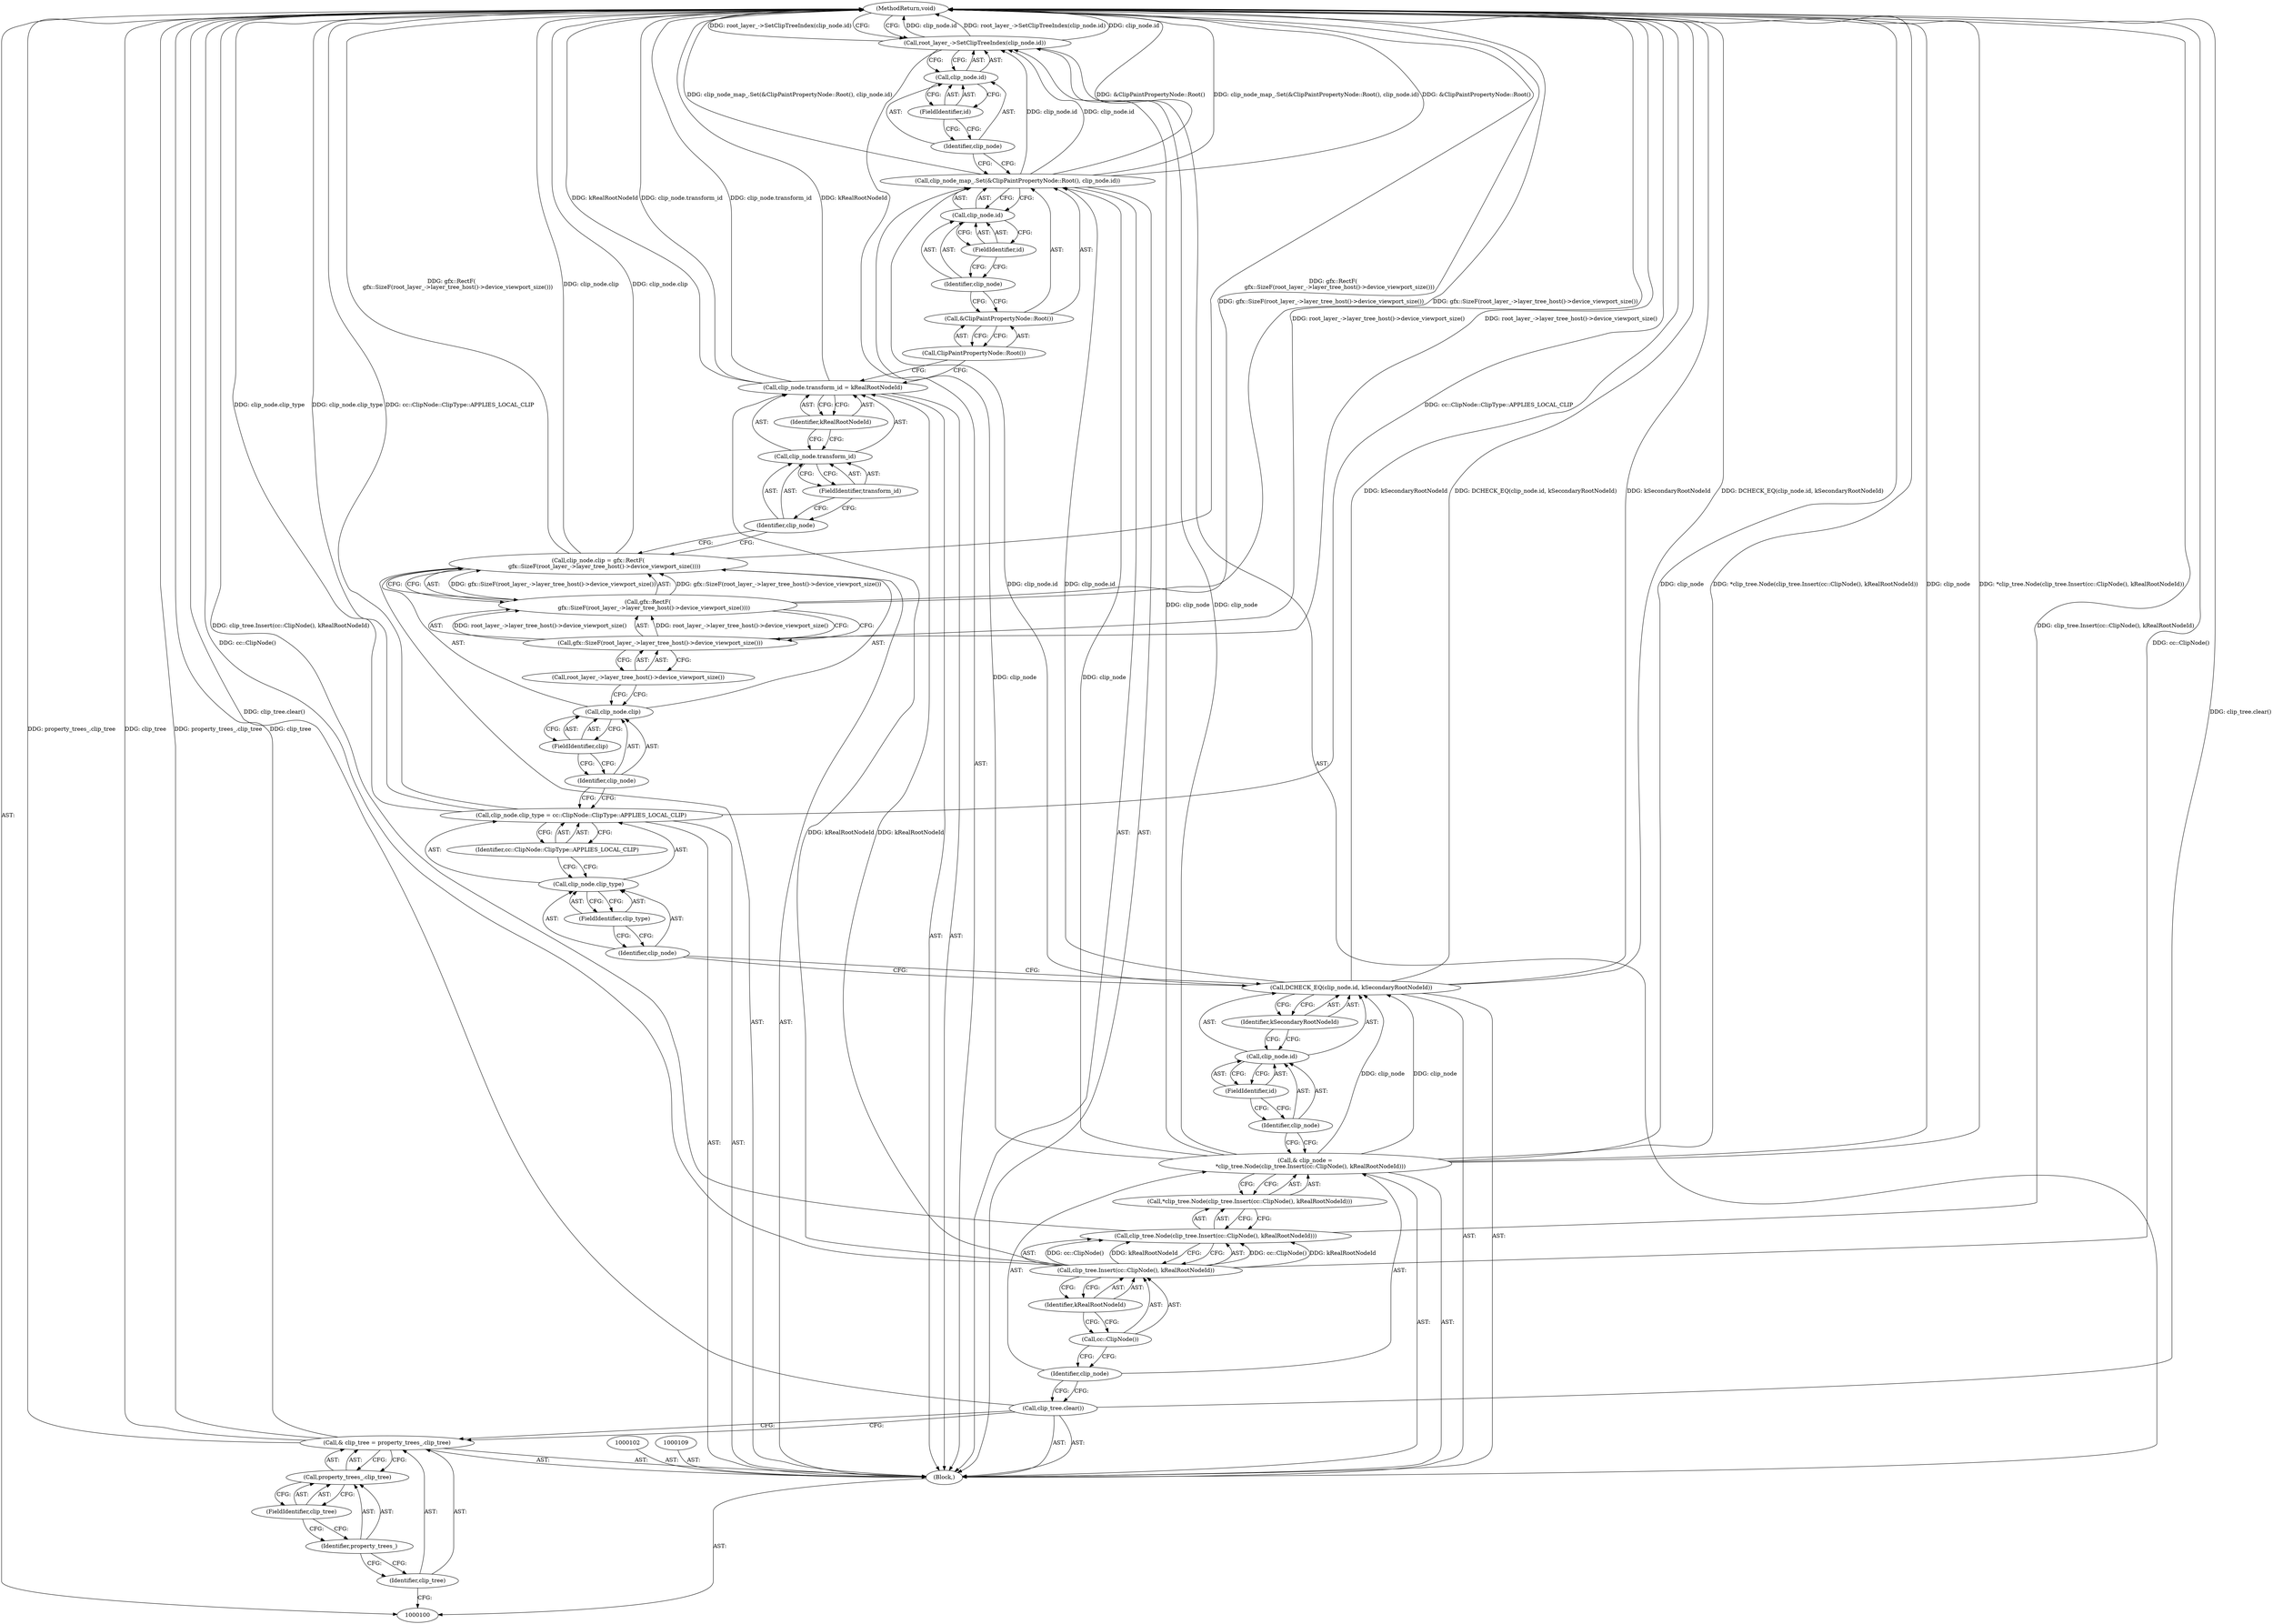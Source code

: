 digraph "0_Chrome_f911e11e7f6b5c0d6f5ee694a9871de6619889f7_37" {
"1000149" [label="(MethodReturn,void)"];
"1000101" [label="(Block,)"];
"1000133" [label="(Call,root_layer_->layer_tree_host()->device_viewport_size())"];
"1000132" [label="(Call,gfx::SizeF(root_layer_->layer_tree_host()->device_viewport_size()))"];
"1000137" [label="(FieldIdentifier,transform_id)"];
"1000138" [label="(Identifier,kRealRootNodeId)"];
"1000134" [label="(Call,clip_node.transform_id = kRealRootNodeId)"];
"1000135" [label="(Call,clip_node.transform_id)"];
"1000136" [label="(Identifier,clip_node)"];
"1000139" [label="(Call,clip_node_map_.Set(&ClipPaintPropertyNode::Root(), clip_node.id))"];
"1000140" [label="(Call,&ClipPaintPropertyNode::Root())"];
"1000141" [label="(Call,ClipPaintPropertyNode::Root())"];
"1000142" [label="(Call,clip_node.id)"];
"1000143" [label="(Identifier,clip_node)"];
"1000144" [label="(FieldIdentifier,id)"];
"1000145" [label="(Call,root_layer_->SetClipTreeIndex(clip_node.id))"];
"1000146" [label="(Call,clip_node.id)"];
"1000147" [label="(Identifier,clip_node)"];
"1000148" [label="(FieldIdentifier,id)"];
"1000103" [label="(Call,& clip_tree = property_trees_.clip_tree)"];
"1000104" [label="(Identifier,clip_tree)"];
"1000105" [label="(Call,property_trees_.clip_tree)"];
"1000106" [label="(Identifier,property_trees_)"];
"1000107" [label="(FieldIdentifier,clip_tree)"];
"1000108" [label="(Call,clip_tree.clear())"];
"1000110" [label="(Call,& clip_node =\n      *clip_tree.Node(clip_tree.Insert(cc::ClipNode(), kRealRootNodeId)))"];
"1000111" [label="(Identifier,clip_node)"];
"1000114" [label="(Call,clip_tree.Insert(cc::ClipNode(), kRealRootNodeId))"];
"1000115" [label="(Call,cc::ClipNode())"];
"1000116" [label="(Identifier,kRealRootNodeId)"];
"1000112" [label="(Call,*clip_tree.Node(clip_tree.Insert(cc::ClipNode(), kRealRootNodeId)))"];
"1000113" [label="(Call,clip_tree.Node(clip_tree.Insert(cc::ClipNode(), kRealRootNodeId)))"];
"1000118" [label="(Call,clip_node.id)"];
"1000119" [label="(Identifier,clip_node)"];
"1000117" [label="(Call,DCHECK_EQ(clip_node.id, kSecondaryRootNodeId))"];
"1000120" [label="(FieldIdentifier,id)"];
"1000121" [label="(Identifier,kSecondaryRootNodeId)"];
"1000125" [label="(FieldIdentifier,clip_type)"];
"1000122" [label="(Call,clip_node.clip_type = cc::ClipNode::ClipType::APPLIES_LOCAL_CLIP)"];
"1000123" [label="(Call,clip_node.clip_type)"];
"1000124" [label="(Identifier,clip_node)"];
"1000126" [label="(Identifier,cc::ClipNode::ClipType::APPLIES_LOCAL_CLIP)"];
"1000130" [label="(FieldIdentifier,clip)"];
"1000131" [label="(Call,gfx::RectF(\n       gfx::SizeF(root_layer_->layer_tree_host()->device_viewport_size())))"];
"1000127" [label="(Call,clip_node.clip = gfx::RectF(\n       gfx::SizeF(root_layer_->layer_tree_host()->device_viewport_size())))"];
"1000128" [label="(Call,clip_node.clip)"];
"1000129" [label="(Identifier,clip_node)"];
"1000149" -> "1000100"  [label="AST: "];
"1000149" -> "1000145"  [label="CFG: "];
"1000117" -> "1000149"  [label="DDG: DCHECK_EQ(clip_node.id, kSecondaryRootNodeId)"];
"1000117" -> "1000149"  [label="DDG: kSecondaryRootNodeId"];
"1000122" -> "1000149"  [label="DDG: cc::ClipNode::ClipType::APPLIES_LOCAL_CLIP"];
"1000122" -> "1000149"  [label="DDG: clip_node.clip_type"];
"1000108" -> "1000149"  [label="DDG: clip_tree.clear()"];
"1000103" -> "1000149"  [label="DDG: clip_tree"];
"1000103" -> "1000149"  [label="DDG: property_trees_.clip_tree"];
"1000113" -> "1000149"  [label="DDG: clip_tree.Insert(cc::ClipNode(), kRealRootNodeId)"];
"1000139" -> "1000149"  [label="DDG: &ClipPaintPropertyNode::Root()"];
"1000139" -> "1000149"  [label="DDG: clip_node_map_.Set(&ClipPaintPropertyNode::Root(), clip_node.id)"];
"1000145" -> "1000149"  [label="DDG: clip_node.id"];
"1000145" -> "1000149"  [label="DDG: root_layer_->SetClipTreeIndex(clip_node.id)"];
"1000110" -> "1000149"  [label="DDG: clip_node"];
"1000110" -> "1000149"  [label="DDG: *clip_tree.Node(clip_tree.Insert(cc::ClipNode(), kRealRootNodeId))"];
"1000127" -> "1000149"  [label="DDG: gfx::RectF(\n       gfx::SizeF(root_layer_->layer_tree_host()->device_viewport_size()))"];
"1000127" -> "1000149"  [label="DDG: clip_node.clip"];
"1000131" -> "1000149"  [label="DDG: gfx::SizeF(root_layer_->layer_tree_host()->device_viewport_size())"];
"1000114" -> "1000149"  [label="DDG: cc::ClipNode()"];
"1000132" -> "1000149"  [label="DDG: root_layer_->layer_tree_host()->device_viewport_size()"];
"1000134" -> "1000149"  [label="DDG: clip_node.transform_id"];
"1000134" -> "1000149"  [label="DDG: kRealRootNodeId"];
"1000101" -> "1000100"  [label="AST: "];
"1000102" -> "1000101"  [label="AST: "];
"1000103" -> "1000101"  [label="AST: "];
"1000108" -> "1000101"  [label="AST: "];
"1000109" -> "1000101"  [label="AST: "];
"1000110" -> "1000101"  [label="AST: "];
"1000117" -> "1000101"  [label="AST: "];
"1000122" -> "1000101"  [label="AST: "];
"1000127" -> "1000101"  [label="AST: "];
"1000134" -> "1000101"  [label="AST: "];
"1000139" -> "1000101"  [label="AST: "];
"1000145" -> "1000101"  [label="AST: "];
"1000133" -> "1000132"  [label="AST: "];
"1000133" -> "1000128"  [label="CFG: "];
"1000132" -> "1000133"  [label="CFG: "];
"1000132" -> "1000131"  [label="AST: "];
"1000132" -> "1000133"  [label="CFG: "];
"1000133" -> "1000132"  [label="AST: "];
"1000131" -> "1000132"  [label="CFG: "];
"1000132" -> "1000149"  [label="DDG: root_layer_->layer_tree_host()->device_viewport_size()"];
"1000132" -> "1000131"  [label="DDG: root_layer_->layer_tree_host()->device_viewport_size()"];
"1000137" -> "1000135"  [label="AST: "];
"1000137" -> "1000136"  [label="CFG: "];
"1000135" -> "1000137"  [label="CFG: "];
"1000138" -> "1000134"  [label="AST: "];
"1000138" -> "1000135"  [label="CFG: "];
"1000134" -> "1000138"  [label="CFG: "];
"1000134" -> "1000101"  [label="AST: "];
"1000134" -> "1000138"  [label="CFG: "];
"1000135" -> "1000134"  [label="AST: "];
"1000138" -> "1000134"  [label="AST: "];
"1000141" -> "1000134"  [label="CFG: "];
"1000134" -> "1000149"  [label="DDG: clip_node.transform_id"];
"1000134" -> "1000149"  [label="DDG: kRealRootNodeId"];
"1000114" -> "1000134"  [label="DDG: kRealRootNodeId"];
"1000135" -> "1000134"  [label="AST: "];
"1000135" -> "1000137"  [label="CFG: "];
"1000136" -> "1000135"  [label="AST: "];
"1000137" -> "1000135"  [label="AST: "];
"1000138" -> "1000135"  [label="CFG: "];
"1000136" -> "1000135"  [label="AST: "];
"1000136" -> "1000127"  [label="CFG: "];
"1000137" -> "1000136"  [label="CFG: "];
"1000139" -> "1000101"  [label="AST: "];
"1000139" -> "1000142"  [label="CFG: "];
"1000140" -> "1000139"  [label="AST: "];
"1000142" -> "1000139"  [label="AST: "];
"1000147" -> "1000139"  [label="CFG: "];
"1000139" -> "1000149"  [label="DDG: &ClipPaintPropertyNode::Root()"];
"1000139" -> "1000149"  [label="DDG: clip_node_map_.Set(&ClipPaintPropertyNode::Root(), clip_node.id)"];
"1000117" -> "1000139"  [label="DDG: clip_node.id"];
"1000110" -> "1000139"  [label="DDG: clip_node"];
"1000139" -> "1000145"  [label="DDG: clip_node.id"];
"1000140" -> "1000139"  [label="AST: "];
"1000140" -> "1000141"  [label="CFG: "];
"1000141" -> "1000140"  [label="AST: "];
"1000143" -> "1000140"  [label="CFG: "];
"1000141" -> "1000140"  [label="AST: "];
"1000141" -> "1000134"  [label="CFG: "];
"1000140" -> "1000141"  [label="CFG: "];
"1000142" -> "1000139"  [label="AST: "];
"1000142" -> "1000144"  [label="CFG: "];
"1000143" -> "1000142"  [label="AST: "];
"1000144" -> "1000142"  [label="AST: "];
"1000139" -> "1000142"  [label="CFG: "];
"1000143" -> "1000142"  [label="AST: "];
"1000143" -> "1000140"  [label="CFG: "];
"1000144" -> "1000143"  [label="CFG: "];
"1000144" -> "1000142"  [label="AST: "];
"1000144" -> "1000143"  [label="CFG: "];
"1000142" -> "1000144"  [label="CFG: "];
"1000145" -> "1000101"  [label="AST: "];
"1000145" -> "1000146"  [label="CFG: "];
"1000146" -> "1000145"  [label="AST: "];
"1000149" -> "1000145"  [label="CFG: "];
"1000145" -> "1000149"  [label="DDG: clip_node.id"];
"1000145" -> "1000149"  [label="DDG: root_layer_->SetClipTreeIndex(clip_node.id)"];
"1000139" -> "1000145"  [label="DDG: clip_node.id"];
"1000110" -> "1000145"  [label="DDG: clip_node"];
"1000146" -> "1000145"  [label="AST: "];
"1000146" -> "1000148"  [label="CFG: "];
"1000147" -> "1000146"  [label="AST: "];
"1000148" -> "1000146"  [label="AST: "];
"1000145" -> "1000146"  [label="CFG: "];
"1000147" -> "1000146"  [label="AST: "];
"1000147" -> "1000139"  [label="CFG: "];
"1000148" -> "1000147"  [label="CFG: "];
"1000148" -> "1000146"  [label="AST: "];
"1000148" -> "1000147"  [label="CFG: "];
"1000146" -> "1000148"  [label="CFG: "];
"1000103" -> "1000101"  [label="AST: "];
"1000103" -> "1000105"  [label="CFG: "];
"1000104" -> "1000103"  [label="AST: "];
"1000105" -> "1000103"  [label="AST: "];
"1000108" -> "1000103"  [label="CFG: "];
"1000103" -> "1000149"  [label="DDG: clip_tree"];
"1000103" -> "1000149"  [label="DDG: property_trees_.clip_tree"];
"1000104" -> "1000103"  [label="AST: "];
"1000104" -> "1000100"  [label="CFG: "];
"1000106" -> "1000104"  [label="CFG: "];
"1000105" -> "1000103"  [label="AST: "];
"1000105" -> "1000107"  [label="CFG: "];
"1000106" -> "1000105"  [label="AST: "];
"1000107" -> "1000105"  [label="AST: "];
"1000103" -> "1000105"  [label="CFG: "];
"1000106" -> "1000105"  [label="AST: "];
"1000106" -> "1000104"  [label="CFG: "];
"1000107" -> "1000106"  [label="CFG: "];
"1000107" -> "1000105"  [label="AST: "];
"1000107" -> "1000106"  [label="CFG: "];
"1000105" -> "1000107"  [label="CFG: "];
"1000108" -> "1000101"  [label="AST: "];
"1000108" -> "1000103"  [label="CFG: "];
"1000111" -> "1000108"  [label="CFG: "];
"1000108" -> "1000149"  [label="DDG: clip_tree.clear()"];
"1000110" -> "1000101"  [label="AST: "];
"1000110" -> "1000112"  [label="CFG: "];
"1000111" -> "1000110"  [label="AST: "];
"1000112" -> "1000110"  [label="AST: "];
"1000119" -> "1000110"  [label="CFG: "];
"1000110" -> "1000149"  [label="DDG: clip_node"];
"1000110" -> "1000149"  [label="DDG: *clip_tree.Node(clip_tree.Insert(cc::ClipNode(), kRealRootNodeId))"];
"1000110" -> "1000117"  [label="DDG: clip_node"];
"1000110" -> "1000139"  [label="DDG: clip_node"];
"1000110" -> "1000145"  [label="DDG: clip_node"];
"1000111" -> "1000110"  [label="AST: "];
"1000111" -> "1000108"  [label="CFG: "];
"1000115" -> "1000111"  [label="CFG: "];
"1000114" -> "1000113"  [label="AST: "];
"1000114" -> "1000116"  [label="CFG: "];
"1000115" -> "1000114"  [label="AST: "];
"1000116" -> "1000114"  [label="AST: "];
"1000113" -> "1000114"  [label="CFG: "];
"1000114" -> "1000149"  [label="DDG: cc::ClipNode()"];
"1000114" -> "1000113"  [label="DDG: cc::ClipNode()"];
"1000114" -> "1000113"  [label="DDG: kRealRootNodeId"];
"1000114" -> "1000134"  [label="DDG: kRealRootNodeId"];
"1000115" -> "1000114"  [label="AST: "];
"1000115" -> "1000111"  [label="CFG: "];
"1000116" -> "1000115"  [label="CFG: "];
"1000116" -> "1000114"  [label="AST: "];
"1000116" -> "1000115"  [label="CFG: "];
"1000114" -> "1000116"  [label="CFG: "];
"1000112" -> "1000110"  [label="AST: "];
"1000112" -> "1000113"  [label="CFG: "];
"1000113" -> "1000112"  [label="AST: "];
"1000110" -> "1000112"  [label="CFG: "];
"1000113" -> "1000112"  [label="AST: "];
"1000113" -> "1000114"  [label="CFG: "];
"1000114" -> "1000113"  [label="AST: "];
"1000112" -> "1000113"  [label="CFG: "];
"1000113" -> "1000149"  [label="DDG: clip_tree.Insert(cc::ClipNode(), kRealRootNodeId)"];
"1000114" -> "1000113"  [label="DDG: cc::ClipNode()"];
"1000114" -> "1000113"  [label="DDG: kRealRootNodeId"];
"1000118" -> "1000117"  [label="AST: "];
"1000118" -> "1000120"  [label="CFG: "];
"1000119" -> "1000118"  [label="AST: "];
"1000120" -> "1000118"  [label="AST: "];
"1000121" -> "1000118"  [label="CFG: "];
"1000119" -> "1000118"  [label="AST: "];
"1000119" -> "1000110"  [label="CFG: "];
"1000120" -> "1000119"  [label="CFG: "];
"1000117" -> "1000101"  [label="AST: "];
"1000117" -> "1000121"  [label="CFG: "];
"1000118" -> "1000117"  [label="AST: "];
"1000121" -> "1000117"  [label="AST: "];
"1000124" -> "1000117"  [label="CFG: "];
"1000117" -> "1000149"  [label="DDG: DCHECK_EQ(clip_node.id, kSecondaryRootNodeId)"];
"1000117" -> "1000149"  [label="DDG: kSecondaryRootNodeId"];
"1000110" -> "1000117"  [label="DDG: clip_node"];
"1000117" -> "1000139"  [label="DDG: clip_node.id"];
"1000120" -> "1000118"  [label="AST: "];
"1000120" -> "1000119"  [label="CFG: "];
"1000118" -> "1000120"  [label="CFG: "];
"1000121" -> "1000117"  [label="AST: "];
"1000121" -> "1000118"  [label="CFG: "];
"1000117" -> "1000121"  [label="CFG: "];
"1000125" -> "1000123"  [label="AST: "];
"1000125" -> "1000124"  [label="CFG: "];
"1000123" -> "1000125"  [label="CFG: "];
"1000122" -> "1000101"  [label="AST: "];
"1000122" -> "1000126"  [label="CFG: "];
"1000123" -> "1000122"  [label="AST: "];
"1000126" -> "1000122"  [label="AST: "];
"1000129" -> "1000122"  [label="CFG: "];
"1000122" -> "1000149"  [label="DDG: cc::ClipNode::ClipType::APPLIES_LOCAL_CLIP"];
"1000122" -> "1000149"  [label="DDG: clip_node.clip_type"];
"1000123" -> "1000122"  [label="AST: "];
"1000123" -> "1000125"  [label="CFG: "];
"1000124" -> "1000123"  [label="AST: "];
"1000125" -> "1000123"  [label="AST: "];
"1000126" -> "1000123"  [label="CFG: "];
"1000124" -> "1000123"  [label="AST: "];
"1000124" -> "1000117"  [label="CFG: "];
"1000125" -> "1000124"  [label="CFG: "];
"1000126" -> "1000122"  [label="AST: "];
"1000126" -> "1000123"  [label="CFG: "];
"1000122" -> "1000126"  [label="CFG: "];
"1000130" -> "1000128"  [label="AST: "];
"1000130" -> "1000129"  [label="CFG: "];
"1000128" -> "1000130"  [label="CFG: "];
"1000131" -> "1000127"  [label="AST: "];
"1000131" -> "1000132"  [label="CFG: "];
"1000132" -> "1000131"  [label="AST: "];
"1000127" -> "1000131"  [label="CFG: "];
"1000131" -> "1000149"  [label="DDG: gfx::SizeF(root_layer_->layer_tree_host()->device_viewport_size())"];
"1000131" -> "1000127"  [label="DDG: gfx::SizeF(root_layer_->layer_tree_host()->device_viewport_size())"];
"1000132" -> "1000131"  [label="DDG: root_layer_->layer_tree_host()->device_viewport_size()"];
"1000127" -> "1000101"  [label="AST: "];
"1000127" -> "1000131"  [label="CFG: "];
"1000128" -> "1000127"  [label="AST: "];
"1000131" -> "1000127"  [label="AST: "];
"1000136" -> "1000127"  [label="CFG: "];
"1000127" -> "1000149"  [label="DDG: gfx::RectF(\n       gfx::SizeF(root_layer_->layer_tree_host()->device_viewport_size()))"];
"1000127" -> "1000149"  [label="DDG: clip_node.clip"];
"1000131" -> "1000127"  [label="DDG: gfx::SizeF(root_layer_->layer_tree_host()->device_viewport_size())"];
"1000128" -> "1000127"  [label="AST: "];
"1000128" -> "1000130"  [label="CFG: "];
"1000129" -> "1000128"  [label="AST: "];
"1000130" -> "1000128"  [label="AST: "];
"1000133" -> "1000128"  [label="CFG: "];
"1000129" -> "1000128"  [label="AST: "];
"1000129" -> "1000122"  [label="CFG: "];
"1000130" -> "1000129"  [label="CFG: "];
}
